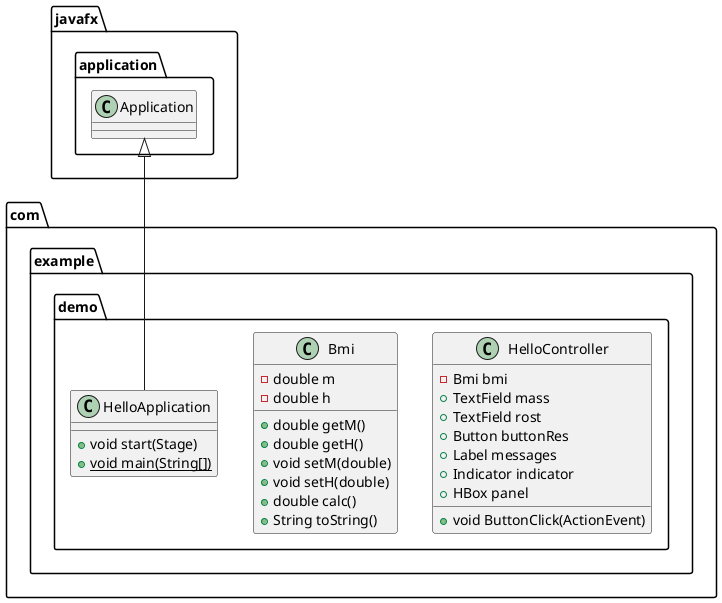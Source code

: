 @startuml
class com.example.demo.HelloController {
- Bmi bmi
+ TextField mass
+ TextField rost
+ Button buttonRes
+ Label messages
+ Indicator indicator
+ HBox panel
+ void ButtonClick(ActionEvent)
}
class com.example.demo.Bmi {
- double m
- double h
+ double getM()
+ double getH()
+ void setM(double)
+ void setH(double)
+ double calc()
+ String toString()
}
class com.example.demo.HelloApplication {
+ void start(Stage)
+ {static} void main(String[])
}


javafx.application.Application <|-- com.example.demo.HelloApplication
@enduml